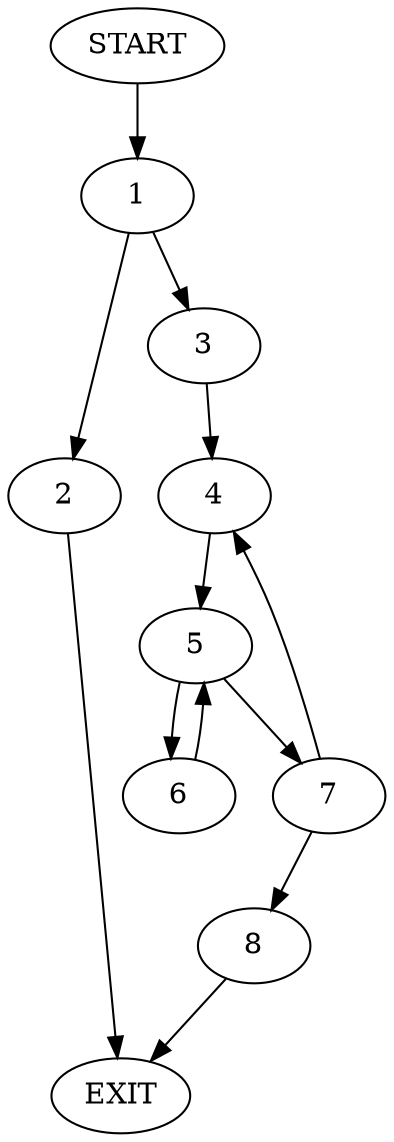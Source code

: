 digraph {
0 [label="START"]
9 [label="EXIT"]
0 -> 1
1 -> 2
1 -> 3
2 -> 9
3 -> 4
4 -> 5
5 -> 6
5 -> 7
7 -> 4
7 -> 8
6 -> 5
8 -> 9
}
